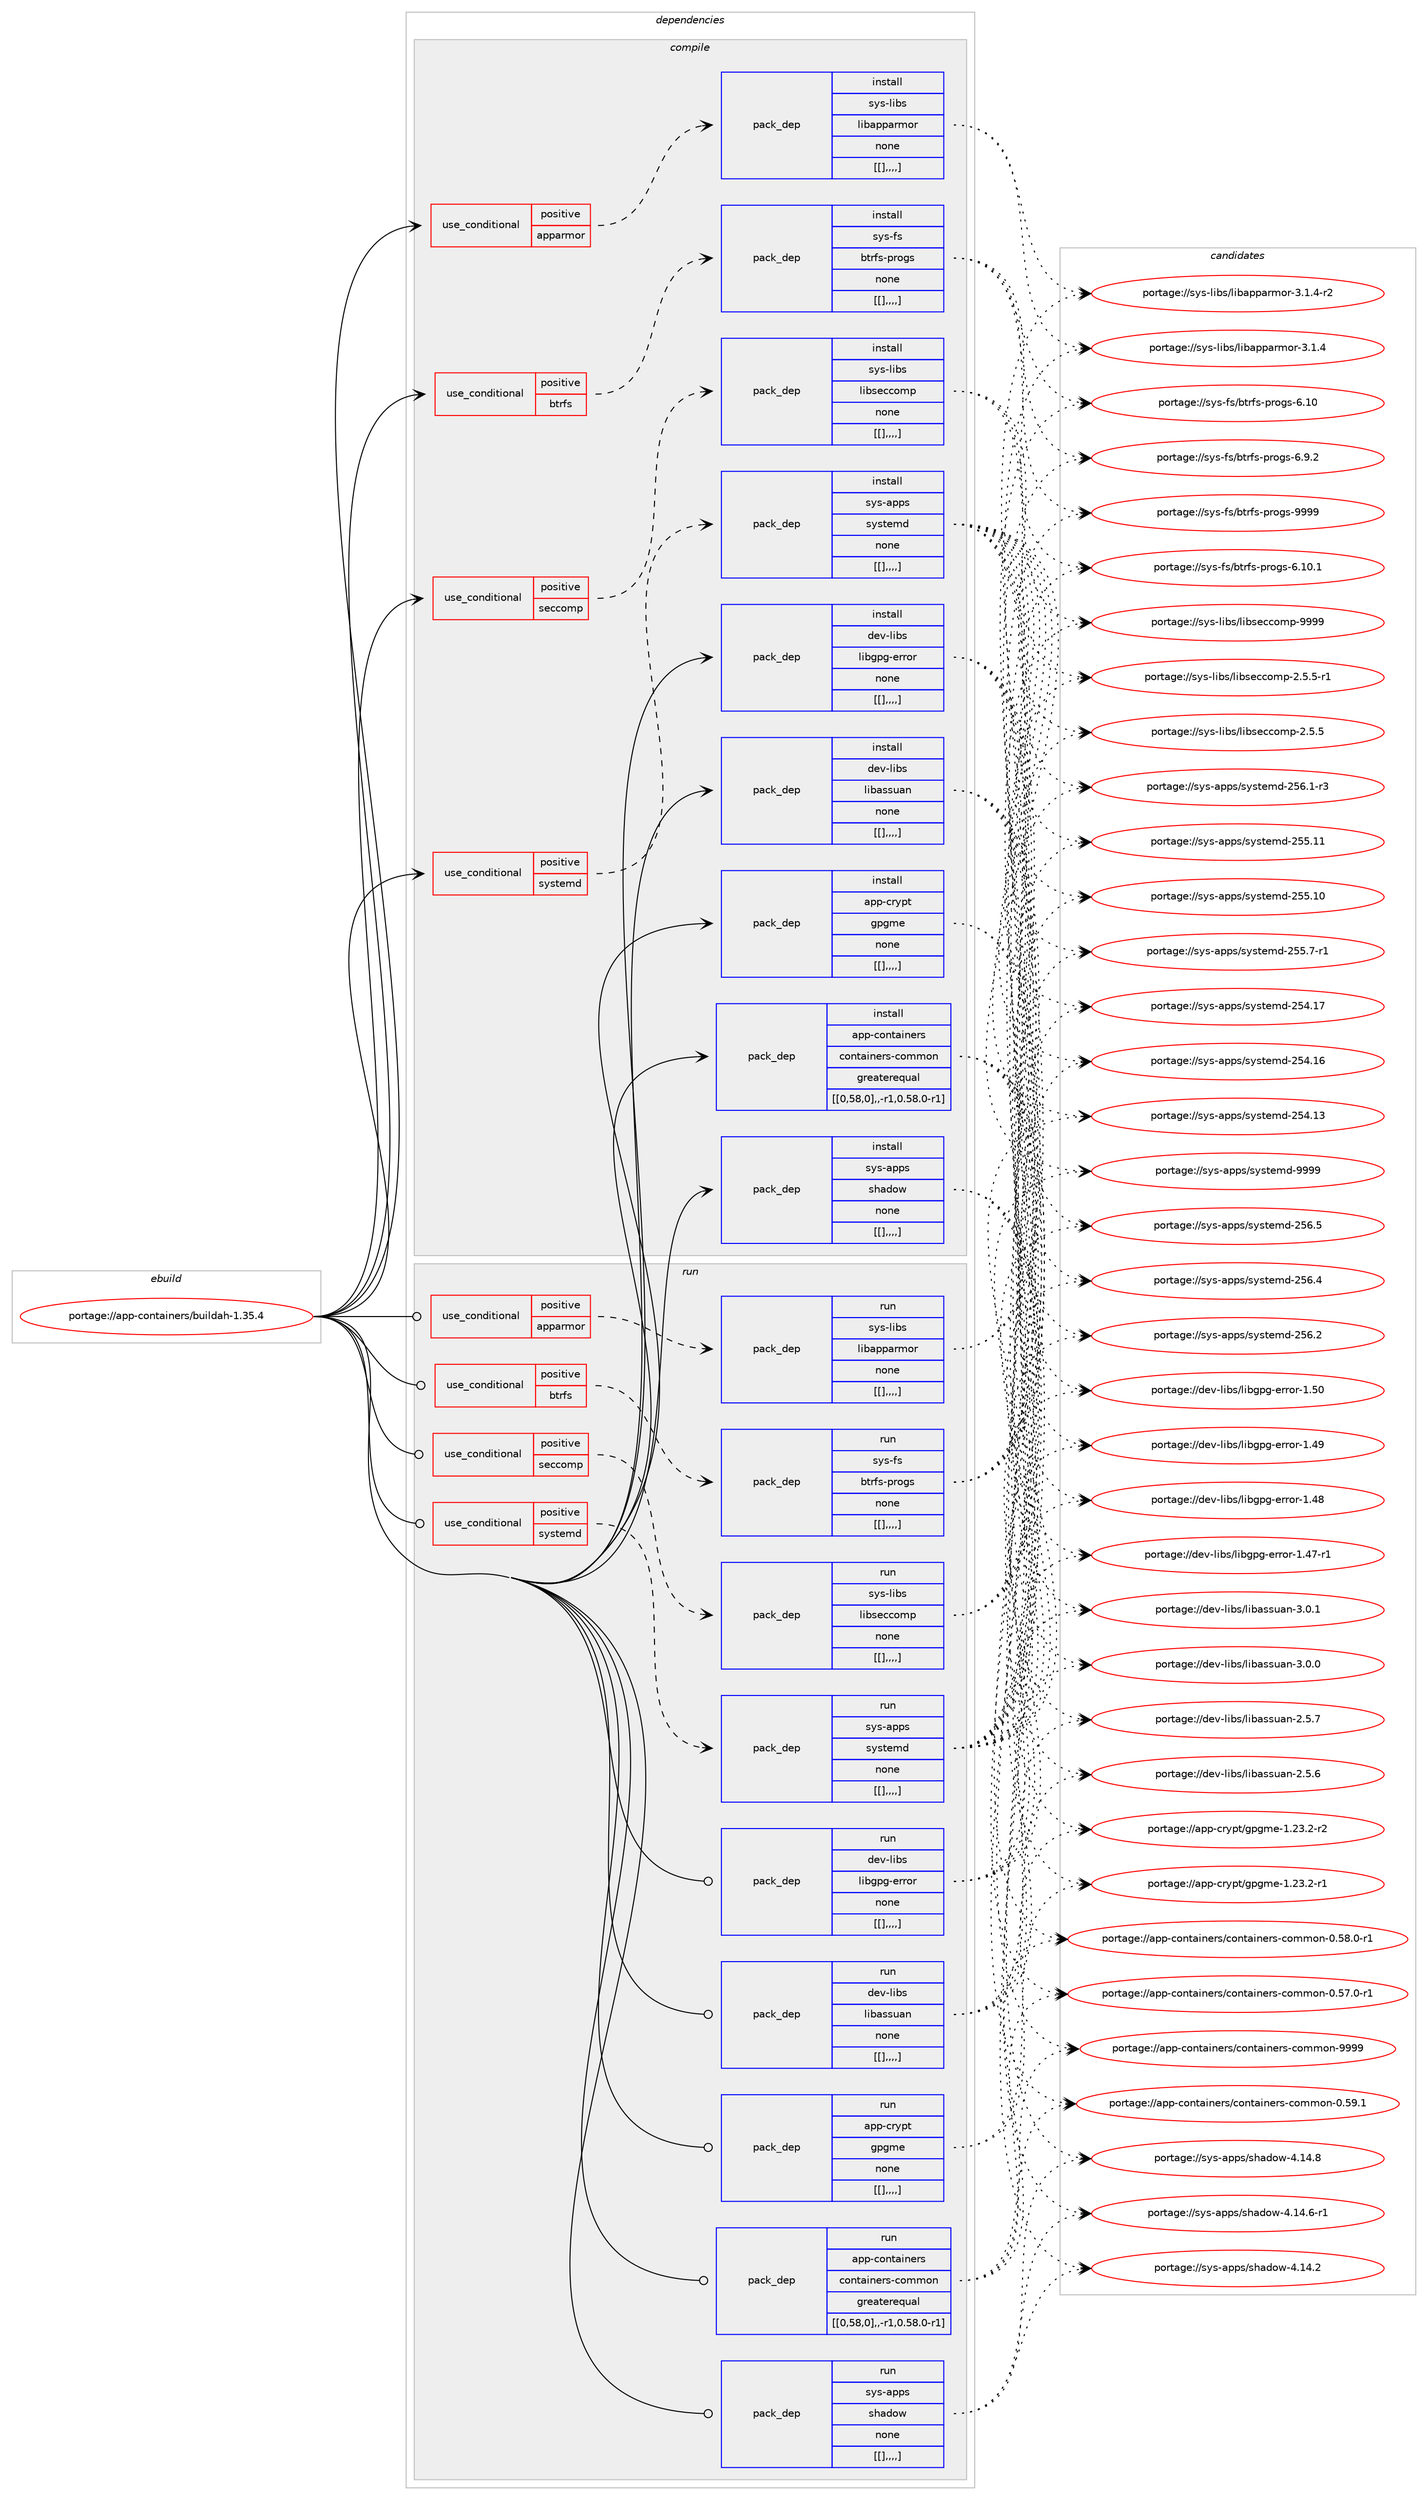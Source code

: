 digraph prolog {

# *************
# Graph options
# *************

newrank=true;
concentrate=true;
compound=true;
graph [rankdir=LR,fontname=Helvetica,fontsize=10,ranksep=1.5];#, ranksep=2.5, nodesep=0.2];
edge  [arrowhead=vee];
node  [fontname=Helvetica,fontsize=10];

# **********
# The ebuild
# **********

subgraph cluster_leftcol {
color=gray;
label=<<i>ebuild</i>>;
id [label="portage://app-containers/buildah-1.35.4", color=red, width=4, href="../app-containers/buildah-1.35.4.svg"];
}

# ****************
# The dependencies
# ****************

subgraph cluster_midcol {
color=gray;
label=<<i>dependencies</i>>;
subgraph cluster_compile {
fillcolor="#eeeeee";
style=filled;
label=<<i>compile</i>>;
subgraph cond3115 {
dependency11282 [label=<<TABLE BORDER="0" CELLBORDER="1" CELLSPACING="0" CELLPADDING="4"><TR><TD ROWSPAN="3" CELLPADDING="10">use_conditional</TD></TR><TR><TD>positive</TD></TR><TR><TD>apparmor</TD></TR></TABLE>>, shape=none, color=red];
subgraph pack8110 {
dependency11283 [label=<<TABLE BORDER="0" CELLBORDER="1" CELLSPACING="0" CELLPADDING="4" WIDTH="220"><TR><TD ROWSPAN="6" CELLPADDING="30">pack_dep</TD></TR><TR><TD WIDTH="110">install</TD></TR><TR><TD>sys-libs</TD></TR><TR><TD>libapparmor</TD></TR><TR><TD>none</TD></TR><TR><TD>[[],,,,]</TD></TR></TABLE>>, shape=none, color=blue];
}
dependency11282:e -> dependency11283:w [weight=20,style="dashed",arrowhead="vee"];
}
id:e -> dependency11282:w [weight=20,style="solid",arrowhead="vee"];
subgraph cond3116 {
dependency11284 [label=<<TABLE BORDER="0" CELLBORDER="1" CELLSPACING="0" CELLPADDING="4"><TR><TD ROWSPAN="3" CELLPADDING="10">use_conditional</TD></TR><TR><TD>positive</TD></TR><TR><TD>btrfs</TD></TR></TABLE>>, shape=none, color=red];
subgraph pack8111 {
dependency11285 [label=<<TABLE BORDER="0" CELLBORDER="1" CELLSPACING="0" CELLPADDING="4" WIDTH="220"><TR><TD ROWSPAN="6" CELLPADDING="30">pack_dep</TD></TR><TR><TD WIDTH="110">install</TD></TR><TR><TD>sys-fs</TD></TR><TR><TD>btrfs-progs</TD></TR><TR><TD>none</TD></TR><TR><TD>[[],,,,]</TD></TR></TABLE>>, shape=none, color=blue];
}
dependency11284:e -> dependency11285:w [weight=20,style="dashed",arrowhead="vee"];
}
id:e -> dependency11284:w [weight=20,style="solid",arrowhead="vee"];
subgraph cond3117 {
dependency11286 [label=<<TABLE BORDER="0" CELLBORDER="1" CELLSPACING="0" CELLPADDING="4"><TR><TD ROWSPAN="3" CELLPADDING="10">use_conditional</TD></TR><TR><TD>positive</TD></TR><TR><TD>seccomp</TD></TR></TABLE>>, shape=none, color=red];
subgraph pack8112 {
dependency11287 [label=<<TABLE BORDER="0" CELLBORDER="1" CELLSPACING="0" CELLPADDING="4" WIDTH="220"><TR><TD ROWSPAN="6" CELLPADDING="30">pack_dep</TD></TR><TR><TD WIDTH="110">install</TD></TR><TR><TD>sys-libs</TD></TR><TR><TD>libseccomp</TD></TR><TR><TD>none</TD></TR><TR><TD>[[],,,,]</TD></TR></TABLE>>, shape=none, color=blue];
}
dependency11286:e -> dependency11287:w [weight=20,style="dashed",arrowhead="vee"];
}
id:e -> dependency11286:w [weight=20,style="solid",arrowhead="vee"];
subgraph cond3118 {
dependency11288 [label=<<TABLE BORDER="0" CELLBORDER="1" CELLSPACING="0" CELLPADDING="4"><TR><TD ROWSPAN="3" CELLPADDING="10">use_conditional</TD></TR><TR><TD>positive</TD></TR><TR><TD>systemd</TD></TR></TABLE>>, shape=none, color=red];
subgraph pack8113 {
dependency11289 [label=<<TABLE BORDER="0" CELLBORDER="1" CELLSPACING="0" CELLPADDING="4" WIDTH="220"><TR><TD ROWSPAN="6" CELLPADDING="30">pack_dep</TD></TR><TR><TD WIDTH="110">install</TD></TR><TR><TD>sys-apps</TD></TR><TR><TD>systemd</TD></TR><TR><TD>none</TD></TR><TR><TD>[[],,,,]</TD></TR></TABLE>>, shape=none, color=blue];
}
dependency11288:e -> dependency11289:w [weight=20,style="dashed",arrowhead="vee"];
}
id:e -> dependency11288:w [weight=20,style="solid",arrowhead="vee"];
subgraph pack8114 {
dependency11290 [label=<<TABLE BORDER="0" CELLBORDER="1" CELLSPACING="0" CELLPADDING="4" WIDTH="220"><TR><TD ROWSPAN="6" CELLPADDING="30">pack_dep</TD></TR><TR><TD WIDTH="110">install</TD></TR><TR><TD>app-containers</TD></TR><TR><TD>containers-common</TD></TR><TR><TD>greaterequal</TD></TR><TR><TD>[[0,58,0],,-r1,0.58.0-r1]</TD></TR></TABLE>>, shape=none, color=blue];
}
id:e -> dependency11290:w [weight=20,style="solid",arrowhead="vee"];
subgraph pack8115 {
dependency11291 [label=<<TABLE BORDER="0" CELLBORDER="1" CELLSPACING="0" CELLPADDING="4" WIDTH="220"><TR><TD ROWSPAN="6" CELLPADDING="30">pack_dep</TD></TR><TR><TD WIDTH="110">install</TD></TR><TR><TD>app-crypt</TD></TR><TR><TD>gpgme</TD></TR><TR><TD>none</TD></TR><TR><TD>[[],,,,]</TD></TR></TABLE>>, shape=none, color=blue];
}
id:e -> dependency11291:w [weight=20,style="solid",arrowhead="vee"];
subgraph pack8116 {
dependency11292 [label=<<TABLE BORDER="0" CELLBORDER="1" CELLSPACING="0" CELLPADDING="4" WIDTH="220"><TR><TD ROWSPAN="6" CELLPADDING="30">pack_dep</TD></TR><TR><TD WIDTH="110">install</TD></TR><TR><TD>dev-libs</TD></TR><TR><TD>libassuan</TD></TR><TR><TD>none</TD></TR><TR><TD>[[],,,,]</TD></TR></TABLE>>, shape=none, color=blue];
}
id:e -> dependency11292:w [weight=20,style="solid",arrowhead="vee"];
subgraph pack8117 {
dependency11293 [label=<<TABLE BORDER="0" CELLBORDER="1" CELLSPACING="0" CELLPADDING="4" WIDTH="220"><TR><TD ROWSPAN="6" CELLPADDING="30">pack_dep</TD></TR><TR><TD WIDTH="110">install</TD></TR><TR><TD>dev-libs</TD></TR><TR><TD>libgpg-error</TD></TR><TR><TD>none</TD></TR><TR><TD>[[],,,,]</TD></TR></TABLE>>, shape=none, color=blue];
}
id:e -> dependency11293:w [weight=20,style="solid",arrowhead="vee"];
subgraph pack8118 {
dependency11294 [label=<<TABLE BORDER="0" CELLBORDER="1" CELLSPACING="0" CELLPADDING="4" WIDTH="220"><TR><TD ROWSPAN="6" CELLPADDING="30">pack_dep</TD></TR><TR><TD WIDTH="110">install</TD></TR><TR><TD>sys-apps</TD></TR><TR><TD>shadow</TD></TR><TR><TD>none</TD></TR><TR><TD>[[],,,,]</TD></TR></TABLE>>, shape=none, color=blue];
}
id:e -> dependency11294:w [weight=20,style="solid",arrowhead="vee"];
}
subgraph cluster_compileandrun {
fillcolor="#eeeeee";
style=filled;
label=<<i>compile and run</i>>;
}
subgraph cluster_run {
fillcolor="#eeeeee";
style=filled;
label=<<i>run</i>>;
subgraph cond3119 {
dependency11295 [label=<<TABLE BORDER="0" CELLBORDER="1" CELLSPACING="0" CELLPADDING="4"><TR><TD ROWSPAN="3" CELLPADDING="10">use_conditional</TD></TR><TR><TD>positive</TD></TR><TR><TD>apparmor</TD></TR></TABLE>>, shape=none, color=red];
subgraph pack8119 {
dependency11296 [label=<<TABLE BORDER="0" CELLBORDER="1" CELLSPACING="0" CELLPADDING="4" WIDTH="220"><TR><TD ROWSPAN="6" CELLPADDING="30">pack_dep</TD></TR><TR><TD WIDTH="110">run</TD></TR><TR><TD>sys-libs</TD></TR><TR><TD>libapparmor</TD></TR><TR><TD>none</TD></TR><TR><TD>[[],,,,]</TD></TR></TABLE>>, shape=none, color=blue];
}
dependency11295:e -> dependency11296:w [weight=20,style="dashed",arrowhead="vee"];
}
id:e -> dependency11295:w [weight=20,style="solid",arrowhead="odot"];
subgraph cond3120 {
dependency11297 [label=<<TABLE BORDER="0" CELLBORDER="1" CELLSPACING="0" CELLPADDING="4"><TR><TD ROWSPAN="3" CELLPADDING="10">use_conditional</TD></TR><TR><TD>positive</TD></TR><TR><TD>btrfs</TD></TR></TABLE>>, shape=none, color=red];
subgraph pack8120 {
dependency11298 [label=<<TABLE BORDER="0" CELLBORDER="1" CELLSPACING="0" CELLPADDING="4" WIDTH="220"><TR><TD ROWSPAN="6" CELLPADDING="30">pack_dep</TD></TR><TR><TD WIDTH="110">run</TD></TR><TR><TD>sys-fs</TD></TR><TR><TD>btrfs-progs</TD></TR><TR><TD>none</TD></TR><TR><TD>[[],,,,]</TD></TR></TABLE>>, shape=none, color=blue];
}
dependency11297:e -> dependency11298:w [weight=20,style="dashed",arrowhead="vee"];
}
id:e -> dependency11297:w [weight=20,style="solid",arrowhead="odot"];
subgraph cond3121 {
dependency11299 [label=<<TABLE BORDER="0" CELLBORDER="1" CELLSPACING="0" CELLPADDING="4"><TR><TD ROWSPAN="3" CELLPADDING="10">use_conditional</TD></TR><TR><TD>positive</TD></TR><TR><TD>seccomp</TD></TR></TABLE>>, shape=none, color=red];
subgraph pack8121 {
dependency11300 [label=<<TABLE BORDER="0" CELLBORDER="1" CELLSPACING="0" CELLPADDING="4" WIDTH="220"><TR><TD ROWSPAN="6" CELLPADDING="30">pack_dep</TD></TR><TR><TD WIDTH="110">run</TD></TR><TR><TD>sys-libs</TD></TR><TR><TD>libseccomp</TD></TR><TR><TD>none</TD></TR><TR><TD>[[],,,,]</TD></TR></TABLE>>, shape=none, color=blue];
}
dependency11299:e -> dependency11300:w [weight=20,style="dashed",arrowhead="vee"];
}
id:e -> dependency11299:w [weight=20,style="solid",arrowhead="odot"];
subgraph cond3122 {
dependency11301 [label=<<TABLE BORDER="0" CELLBORDER="1" CELLSPACING="0" CELLPADDING="4"><TR><TD ROWSPAN="3" CELLPADDING="10">use_conditional</TD></TR><TR><TD>positive</TD></TR><TR><TD>systemd</TD></TR></TABLE>>, shape=none, color=red];
subgraph pack8122 {
dependency11302 [label=<<TABLE BORDER="0" CELLBORDER="1" CELLSPACING="0" CELLPADDING="4" WIDTH="220"><TR><TD ROWSPAN="6" CELLPADDING="30">pack_dep</TD></TR><TR><TD WIDTH="110">run</TD></TR><TR><TD>sys-apps</TD></TR><TR><TD>systemd</TD></TR><TR><TD>none</TD></TR><TR><TD>[[],,,,]</TD></TR></TABLE>>, shape=none, color=blue];
}
dependency11301:e -> dependency11302:w [weight=20,style="dashed",arrowhead="vee"];
}
id:e -> dependency11301:w [weight=20,style="solid",arrowhead="odot"];
subgraph pack8123 {
dependency11303 [label=<<TABLE BORDER="0" CELLBORDER="1" CELLSPACING="0" CELLPADDING="4" WIDTH="220"><TR><TD ROWSPAN="6" CELLPADDING="30">pack_dep</TD></TR><TR><TD WIDTH="110">run</TD></TR><TR><TD>app-containers</TD></TR><TR><TD>containers-common</TD></TR><TR><TD>greaterequal</TD></TR><TR><TD>[[0,58,0],,-r1,0.58.0-r1]</TD></TR></TABLE>>, shape=none, color=blue];
}
id:e -> dependency11303:w [weight=20,style="solid",arrowhead="odot"];
subgraph pack8124 {
dependency11304 [label=<<TABLE BORDER="0" CELLBORDER="1" CELLSPACING="0" CELLPADDING="4" WIDTH="220"><TR><TD ROWSPAN="6" CELLPADDING="30">pack_dep</TD></TR><TR><TD WIDTH="110">run</TD></TR><TR><TD>app-crypt</TD></TR><TR><TD>gpgme</TD></TR><TR><TD>none</TD></TR><TR><TD>[[],,,,]</TD></TR></TABLE>>, shape=none, color=blue];
}
id:e -> dependency11304:w [weight=20,style="solid",arrowhead="odot"];
subgraph pack8125 {
dependency11305 [label=<<TABLE BORDER="0" CELLBORDER="1" CELLSPACING="0" CELLPADDING="4" WIDTH="220"><TR><TD ROWSPAN="6" CELLPADDING="30">pack_dep</TD></TR><TR><TD WIDTH="110">run</TD></TR><TR><TD>dev-libs</TD></TR><TR><TD>libassuan</TD></TR><TR><TD>none</TD></TR><TR><TD>[[],,,,]</TD></TR></TABLE>>, shape=none, color=blue];
}
id:e -> dependency11305:w [weight=20,style="solid",arrowhead="odot"];
subgraph pack8126 {
dependency11306 [label=<<TABLE BORDER="0" CELLBORDER="1" CELLSPACING="0" CELLPADDING="4" WIDTH="220"><TR><TD ROWSPAN="6" CELLPADDING="30">pack_dep</TD></TR><TR><TD WIDTH="110">run</TD></TR><TR><TD>dev-libs</TD></TR><TR><TD>libgpg-error</TD></TR><TR><TD>none</TD></TR><TR><TD>[[],,,,]</TD></TR></TABLE>>, shape=none, color=blue];
}
id:e -> dependency11306:w [weight=20,style="solid",arrowhead="odot"];
subgraph pack8127 {
dependency11307 [label=<<TABLE BORDER="0" CELLBORDER="1" CELLSPACING="0" CELLPADDING="4" WIDTH="220"><TR><TD ROWSPAN="6" CELLPADDING="30">pack_dep</TD></TR><TR><TD WIDTH="110">run</TD></TR><TR><TD>sys-apps</TD></TR><TR><TD>shadow</TD></TR><TR><TD>none</TD></TR><TR><TD>[[],,,,]</TD></TR></TABLE>>, shape=none, color=blue];
}
id:e -> dependency11307:w [weight=20,style="solid",arrowhead="odot"];
}
}

# **************
# The candidates
# **************

subgraph cluster_choices {
rank=same;
color=gray;
label=<<i>candidates</i>>;

subgraph choice8110 {
color=black;
nodesep=1;
choice1151211154510810598115471081059897112112971141091111144551464946524511450 [label="portage://sys-libs/libapparmor-3.1.4-r2", color=red, width=4,href="../sys-libs/libapparmor-3.1.4-r2.svg"];
choice115121115451081059811547108105989711211297114109111114455146494652 [label="portage://sys-libs/libapparmor-3.1.4", color=red, width=4,href="../sys-libs/libapparmor-3.1.4.svg"];
dependency11283:e -> choice1151211154510810598115471081059897112112971141091111144551464946524511450:w [style=dotted,weight="100"];
dependency11283:e -> choice115121115451081059811547108105989711211297114109111114455146494652:w [style=dotted,weight="100"];
}
subgraph choice8111 {
color=black;
nodesep=1;
choice115121115451021154798116114102115451121141111031154557575757 [label="portage://sys-fs/btrfs-progs-9999", color=red, width=4,href="../sys-fs/btrfs-progs-9999.svg"];
choice1151211154510211547981161141021154511211411110311545544649484649 [label="portage://sys-fs/btrfs-progs-6.10.1", color=red, width=4,href="../sys-fs/btrfs-progs-6.10.1.svg"];
choice115121115451021154798116114102115451121141111031154554464948 [label="portage://sys-fs/btrfs-progs-6.10", color=red, width=4,href="../sys-fs/btrfs-progs-6.10.svg"];
choice11512111545102115479811611410211545112114111103115455446574650 [label="portage://sys-fs/btrfs-progs-6.9.2", color=red, width=4,href="../sys-fs/btrfs-progs-6.9.2.svg"];
dependency11285:e -> choice115121115451021154798116114102115451121141111031154557575757:w [style=dotted,weight="100"];
dependency11285:e -> choice1151211154510211547981161141021154511211411110311545544649484649:w [style=dotted,weight="100"];
dependency11285:e -> choice115121115451021154798116114102115451121141111031154554464948:w [style=dotted,weight="100"];
dependency11285:e -> choice11512111545102115479811611410211545112114111103115455446574650:w [style=dotted,weight="100"];
}
subgraph choice8112 {
color=black;
nodesep=1;
choice1151211154510810598115471081059811510199991111091124557575757 [label="portage://sys-libs/libseccomp-9999", color=red, width=4,href="../sys-libs/libseccomp-9999.svg"];
choice1151211154510810598115471081059811510199991111091124550465346534511449 [label="portage://sys-libs/libseccomp-2.5.5-r1", color=red, width=4,href="../sys-libs/libseccomp-2.5.5-r1.svg"];
choice115121115451081059811547108105981151019999111109112455046534653 [label="portage://sys-libs/libseccomp-2.5.5", color=red, width=4,href="../sys-libs/libseccomp-2.5.5.svg"];
dependency11287:e -> choice1151211154510810598115471081059811510199991111091124557575757:w [style=dotted,weight="100"];
dependency11287:e -> choice1151211154510810598115471081059811510199991111091124550465346534511449:w [style=dotted,weight="100"];
dependency11287:e -> choice115121115451081059811547108105981151019999111109112455046534653:w [style=dotted,weight="100"];
}
subgraph choice8113 {
color=black;
nodesep=1;
choice1151211154597112112115471151211151161011091004557575757 [label="portage://sys-apps/systemd-9999", color=red, width=4,href="../sys-apps/systemd-9999.svg"];
choice115121115459711211211547115121115116101109100455053544653 [label="portage://sys-apps/systemd-256.5", color=red, width=4,href="../sys-apps/systemd-256.5.svg"];
choice115121115459711211211547115121115116101109100455053544652 [label="portage://sys-apps/systemd-256.4", color=red, width=4,href="../sys-apps/systemd-256.4.svg"];
choice115121115459711211211547115121115116101109100455053544650 [label="portage://sys-apps/systemd-256.2", color=red, width=4,href="../sys-apps/systemd-256.2.svg"];
choice1151211154597112112115471151211151161011091004550535446494511451 [label="portage://sys-apps/systemd-256.1-r3", color=red, width=4,href="../sys-apps/systemd-256.1-r3.svg"];
choice11512111545971121121154711512111511610110910045505353464949 [label="portage://sys-apps/systemd-255.11", color=red, width=4,href="../sys-apps/systemd-255.11.svg"];
choice11512111545971121121154711512111511610110910045505353464948 [label="portage://sys-apps/systemd-255.10", color=red, width=4,href="../sys-apps/systemd-255.10.svg"];
choice1151211154597112112115471151211151161011091004550535346554511449 [label="portage://sys-apps/systemd-255.7-r1", color=red, width=4,href="../sys-apps/systemd-255.7-r1.svg"];
choice11512111545971121121154711512111511610110910045505352464955 [label="portage://sys-apps/systemd-254.17", color=red, width=4,href="../sys-apps/systemd-254.17.svg"];
choice11512111545971121121154711512111511610110910045505352464954 [label="portage://sys-apps/systemd-254.16", color=red, width=4,href="../sys-apps/systemd-254.16.svg"];
choice11512111545971121121154711512111511610110910045505352464951 [label="portage://sys-apps/systemd-254.13", color=red, width=4,href="../sys-apps/systemd-254.13.svg"];
dependency11289:e -> choice1151211154597112112115471151211151161011091004557575757:w [style=dotted,weight="100"];
dependency11289:e -> choice115121115459711211211547115121115116101109100455053544653:w [style=dotted,weight="100"];
dependency11289:e -> choice115121115459711211211547115121115116101109100455053544652:w [style=dotted,weight="100"];
dependency11289:e -> choice115121115459711211211547115121115116101109100455053544650:w [style=dotted,weight="100"];
dependency11289:e -> choice1151211154597112112115471151211151161011091004550535446494511451:w [style=dotted,weight="100"];
dependency11289:e -> choice11512111545971121121154711512111511610110910045505353464949:w [style=dotted,weight="100"];
dependency11289:e -> choice11512111545971121121154711512111511610110910045505353464948:w [style=dotted,weight="100"];
dependency11289:e -> choice1151211154597112112115471151211151161011091004550535346554511449:w [style=dotted,weight="100"];
dependency11289:e -> choice11512111545971121121154711512111511610110910045505352464955:w [style=dotted,weight="100"];
dependency11289:e -> choice11512111545971121121154711512111511610110910045505352464954:w [style=dotted,weight="100"];
dependency11289:e -> choice11512111545971121121154711512111511610110910045505352464951:w [style=dotted,weight="100"];
}
subgraph choice8114 {
color=black;
nodesep=1;
choice9711211245991111101169710511010111411547991111101169710511010111411545991111091091111104557575757 [label="portage://app-containers/containers-common-9999", color=red, width=4,href="../app-containers/containers-common-9999.svg"];
choice97112112459911111011697105110101114115479911111011697105110101114115459911110910911111045484653574649 [label="portage://app-containers/containers-common-0.59.1", color=red, width=4,href="../app-containers/containers-common-0.59.1.svg"];
choice971121124599111110116971051101011141154799111110116971051101011141154599111109109111110454846535646484511449 [label="portage://app-containers/containers-common-0.58.0-r1", color=red, width=4,href="../app-containers/containers-common-0.58.0-r1.svg"];
choice971121124599111110116971051101011141154799111110116971051101011141154599111109109111110454846535546484511449 [label="portage://app-containers/containers-common-0.57.0-r1", color=red, width=4,href="../app-containers/containers-common-0.57.0-r1.svg"];
dependency11290:e -> choice9711211245991111101169710511010111411547991111101169710511010111411545991111091091111104557575757:w [style=dotted,weight="100"];
dependency11290:e -> choice97112112459911111011697105110101114115479911111011697105110101114115459911110910911111045484653574649:w [style=dotted,weight="100"];
dependency11290:e -> choice971121124599111110116971051101011141154799111110116971051101011141154599111109109111110454846535646484511449:w [style=dotted,weight="100"];
dependency11290:e -> choice971121124599111110116971051101011141154799111110116971051101011141154599111109109111110454846535546484511449:w [style=dotted,weight="100"];
}
subgraph choice8115 {
color=black;
nodesep=1;
choice97112112459911412111211647103112103109101454946505146504511450 [label="portage://app-crypt/gpgme-1.23.2-r2", color=red, width=4,href="../app-crypt/gpgme-1.23.2-r2.svg"];
choice97112112459911412111211647103112103109101454946505146504511449 [label="portage://app-crypt/gpgme-1.23.2-r1", color=red, width=4,href="../app-crypt/gpgme-1.23.2-r1.svg"];
dependency11291:e -> choice97112112459911412111211647103112103109101454946505146504511450:w [style=dotted,weight="100"];
dependency11291:e -> choice97112112459911412111211647103112103109101454946505146504511449:w [style=dotted,weight="100"];
}
subgraph choice8116 {
color=black;
nodesep=1;
choice100101118451081059811547108105989711511511797110455146484649 [label="portage://dev-libs/libassuan-3.0.1", color=red, width=4,href="../dev-libs/libassuan-3.0.1.svg"];
choice100101118451081059811547108105989711511511797110455146484648 [label="portage://dev-libs/libassuan-3.0.0", color=red, width=4,href="../dev-libs/libassuan-3.0.0.svg"];
choice100101118451081059811547108105989711511511797110455046534655 [label="portage://dev-libs/libassuan-2.5.7", color=red, width=4,href="../dev-libs/libassuan-2.5.7.svg"];
choice100101118451081059811547108105989711511511797110455046534654 [label="portage://dev-libs/libassuan-2.5.6", color=red, width=4,href="../dev-libs/libassuan-2.5.6.svg"];
dependency11292:e -> choice100101118451081059811547108105989711511511797110455146484649:w [style=dotted,weight="100"];
dependency11292:e -> choice100101118451081059811547108105989711511511797110455146484648:w [style=dotted,weight="100"];
dependency11292:e -> choice100101118451081059811547108105989711511511797110455046534655:w [style=dotted,weight="100"];
dependency11292:e -> choice100101118451081059811547108105989711511511797110455046534654:w [style=dotted,weight="100"];
}
subgraph choice8117 {
color=black;
nodesep=1;
choice10010111845108105981154710810598103112103451011141141111144549465348 [label="portage://dev-libs/libgpg-error-1.50", color=red, width=4,href="../dev-libs/libgpg-error-1.50.svg"];
choice10010111845108105981154710810598103112103451011141141111144549465257 [label="portage://dev-libs/libgpg-error-1.49", color=red, width=4,href="../dev-libs/libgpg-error-1.49.svg"];
choice10010111845108105981154710810598103112103451011141141111144549465256 [label="portage://dev-libs/libgpg-error-1.48", color=red, width=4,href="../dev-libs/libgpg-error-1.48.svg"];
choice100101118451081059811547108105981031121034510111411411111445494652554511449 [label="portage://dev-libs/libgpg-error-1.47-r1", color=red, width=4,href="../dev-libs/libgpg-error-1.47-r1.svg"];
dependency11293:e -> choice10010111845108105981154710810598103112103451011141141111144549465348:w [style=dotted,weight="100"];
dependency11293:e -> choice10010111845108105981154710810598103112103451011141141111144549465257:w [style=dotted,weight="100"];
dependency11293:e -> choice10010111845108105981154710810598103112103451011141141111144549465256:w [style=dotted,weight="100"];
dependency11293:e -> choice100101118451081059811547108105981031121034510111411411111445494652554511449:w [style=dotted,weight="100"];
}
subgraph choice8118 {
color=black;
nodesep=1;
choice1151211154597112112115471151049710011111945524649524656 [label="portage://sys-apps/shadow-4.14.8", color=red, width=4,href="../sys-apps/shadow-4.14.8.svg"];
choice11512111545971121121154711510497100111119455246495246544511449 [label="portage://sys-apps/shadow-4.14.6-r1", color=red, width=4,href="../sys-apps/shadow-4.14.6-r1.svg"];
choice1151211154597112112115471151049710011111945524649524650 [label="portage://sys-apps/shadow-4.14.2", color=red, width=4,href="../sys-apps/shadow-4.14.2.svg"];
dependency11294:e -> choice1151211154597112112115471151049710011111945524649524656:w [style=dotted,weight="100"];
dependency11294:e -> choice11512111545971121121154711510497100111119455246495246544511449:w [style=dotted,weight="100"];
dependency11294:e -> choice1151211154597112112115471151049710011111945524649524650:w [style=dotted,weight="100"];
}
subgraph choice8119 {
color=black;
nodesep=1;
choice1151211154510810598115471081059897112112971141091111144551464946524511450 [label="portage://sys-libs/libapparmor-3.1.4-r2", color=red, width=4,href="../sys-libs/libapparmor-3.1.4-r2.svg"];
choice115121115451081059811547108105989711211297114109111114455146494652 [label="portage://sys-libs/libapparmor-3.1.4", color=red, width=4,href="../sys-libs/libapparmor-3.1.4.svg"];
dependency11296:e -> choice1151211154510810598115471081059897112112971141091111144551464946524511450:w [style=dotted,weight="100"];
dependency11296:e -> choice115121115451081059811547108105989711211297114109111114455146494652:w [style=dotted,weight="100"];
}
subgraph choice8120 {
color=black;
nodesep=1;
choice115121115451021154798116114102115451121141111031154557575757 [label="portage://sys-fs/btrfs-progs-9999", color=red, width=4,href="../sys-fs/btrfs-progs-9999.svg"];
choice1151211154510211547981161141021154511211411110311545544649484649 [label="portage://sys-fs/btrfs-progs-6.10.1", color=red, width=4,href="../sys-fs/btrfs-progs-6.10.1.svg"];
choice115121115451021154798116114102115451121141111031154554464948 [label="portage://sys-fs/btrfs-progs-6.10", color=red, width=4,href="../sys-fs/btrfs-progs-6.10.svg"];
choice11512111545102115479811611410211545112114111103115455446574650 [label="portage://sys-fs/btrfs-progs-6.9.2", color=red, width=4,href="../sys-fs/btrfs-progs-6.9.2.svg"];
dependency11298:e -> choice115121115451021154798116114102115451121141111031154557575757:w [style=dotted,weight="100"];
dependency11298:e -> choice1151211154510211547981161141021154511211411110311545544649484649:w [style=dotted,weight="100"];
dependency11298:e -> choice115121115451021154798116114102115451121141111031154554464948:w [style=dotted,weight="100"];
dependency11298:e -> choice11512111545102115479811611410211545112114111103115455446574650:w [style=dotted,weight="100"];
}
subgraph choice8121 {
color=black;
nodesep=1;
choice1151211154510810598115471081059811510199991111091124557575757 [label="portage://sys-libs/libseccomp-9999", color=red, width=4,href="../sys-libs/libseccomp-9999.svg"];
choice1151211154510810598115471081059811510199991111091124550465346534511449 [label="portage://sys-libs/libseccomp-2.5.5-r1", color=red, width=4,href="../sys-libs/libseccomp-2.5.5-r1.svg"];
choice115121115451081059811547108105981151019999111109112455046534653 [label="portage://sys-libs/libseccomp-2.5.5", color=red, width=4,href="../sys-libs/libseccomp-2.5.5.svg"];
dependency11300:e -> choice1151211154510810598115471081059811510199991111091124557575757:w [style=dotted,weight="100"];
dependency11300:e -> choice1151211154510810598115471081059811510199991111091124550465346534511449:w [style=dotted,weight="100"];
dependency11300:e -> choice115121115451081059811547108105981151019999111109112455046534653:w [style=dotted,weight="100"];
}
subgraph choice8122 {
color=black;
nodesep=1;
choice1151211154597112112115471151211151161011091004557575757 [label="portage://sys-apps/systemd-9999", color=red, width=4,href="../sys-apps/systemd-9999.svg"];
choice115121115459711211211547115121115116101109100455053544653 [label="portage://sys-apps/systemd-256.5", color=red, width=4,href="../sys-apps/systemd-256.5.svg"];
choice115121115459711211211547115121115116101109100455053544652 [label="portage://sys-apps/systemd-256.4", color=red, width=4,href="../sys-apps/systemd-256.4.svg"];
choice115121115459711211211547115121115116101109100455053544650 [label="portage://sys-apps/systemd-256.2", color=red, width=4,href="../sys-apps/systemd-256.2.svg"];
choice1151211154597112112115471151211151161011091004550535446494511451 [label="portage://sys-apps/systemd-256.1-r3", color=red, width=4,href="../sys-apps/systemd-256.1-r3.svg"];
choice11512111545971121121154711512111511610110910045505353464949 [label="portage://sys-apps/systemd-255.11", color=red, width=4,href="../sys-apps/systemd-255.11.svg"];
choice11512111545971121121154711512111511610110910045505353464948 [label="portage://sys-apps/systemd-255.10", color=red, width=4,href="../sys-apps/systemd-255.10.svg"];
choice1151211154597112112115471151211151161011091004550535346554511449 [label="portage://sys-apps/systemd-255.7-r1", color=red, width=4,href="../sys-apps/systemd-255.7-r1.svg"];
choice11512111545971121121154711512111511610110910045505352464955 [label="portage://sys-apps/systemd-254.17", color=red, width=4,href="../sys-apps/systemd-254.17.svg"];
choice11512111545971121121154711512111511610110910045505352464954 [label="portage://sys-apps/systemd-254.16", color=red, width=4,href="../sys-apps/systemd-254.16.svg"];
choice11512111545971121121154711512111511610110910045505352464951 [label="portage://sys-apps/systemd-254.13", color=red, width=4,href="../sys-apps/systemd-254.13.svg"];
dependency11302:e -> choice1151211154597112112115471151211151161011091004557575757:w [style=dotted,weight="100"];
dependency11302:e -> choice115121115459711211211547115121115116101109100455053544653:w [style=dotted,weight="100"];
dependency11302:e -> choice115121115459711211211547115121115116101109100455053544652:w [style=dotted,weight="100"];
dependency11302:e -> choice115121115459711211211547115121115116101109100455053544650:w [style=dotted,weight="100"];
dependency11302:e -> choice1151211154597112112115471151211151161011091004550535446494511451:w [style=dotted,weight="100"];
dependency11302:e -> choice11512111545971121121154711512111511610110910045505353464949:w [style=dotted,weight="100"];
dependency11302:e -> choice11512111545971121121154711512111511610110910045505353464948:w [style=dotted,weight="100"];
dependency11302:e -> choice1151211154597112112115471151211151161011091004550535346554511449:w [style=dotted,weight="100"];
dependency11302:e -> choice11512111545971121121154711512111511610110910045505352464955:w [style=dotted,weight="100"];
dependency11302:e -> choice11512111545971121121154711512111511610110910045505352464954:w [style=dotted,weight="100"];
dependency11302:e -> choice11512111545971121121154711512111511610110910045505352464951:w [style=dotted,weight="100"];
}
subgraph choice8123 {
color=black;
nodesep=1;
choice9711211245991111101169710511010111411547991111101169710511010111411545991111091091111104557575757 [label="portage://app-containers/containers-common-9999", color=red, width=4,href="../app-containers/containers-common-9999.svg"];
choice97112112459911111011697105110101114115479911111011697105110101114115459911110910911111045484653574649 [label="portage://app-containers/containers-common-0.59.1", color=red, width=4,href="../app-containers/containers-common-0.59.1.svg"];
choice971121124599111110116971051101011141154799111110116971051101011141154599111109109111110454846535646484511449 [label="portage://app-containers/containers-common-0.58.0-r1", color=red, width=4,href="../app-containers/containers-common-0.58.0-r1.svg"];
choice971121124599111110116971051101011141154799111110116971051101011141154599111109109111110454846535546484511449 [label="portage://app-containers/containers-common-0.57.0-r1", color=red, width=4,href="../app-containers/containers-common-0.57.0-r1.svg"];
dependency11303:e -> choice9711211245991111101169710511010111411547991111101169710511010111411545991111091091111104557575757:w [style=dotted,weight="100"];
dependency11303:e -> choice97112112459911111011697105110101114115479911111011697105110101114115459911110910911111045484653574649:w [style=dotted,weight="100"];
dependency11303:e -> choice971121124599111110116971051101011141154799111110116971051101011141154599111109109111110454846535646484511449:w [style=dotted,weight="100"];
dependency11303:e -> choice971121124599111110116971051101011141154799111110116971051101011141154599111109109111110454846535546484511449:w [style=dotted,weight="100"];
}
subgraph choice8124 {
color=black;
nodesep=1;
choice97112112459911412111211647103112103109101454946505146504511450 [label="portage://app-crypt/gpgme-1.23.2-r2", color=red, width=4,href="../app-crypt/gpgme-1.23.2-r2.svg"];
choice97112112459911412111211647103112103109101454946505146504511449 [label="portage://app-crypt/gpgme-1.23.2-r1", color=red, width=4,href="../app-crypt/gpgme-1.23.2-r1.svg"];
dependency11304:e -> choice97112112459911412111211647103112103109101454946505146504511450:w [style=dotted,weight="100"];
dependency11304:e -> choice97112112459911412111211647103112103109101454946505146504511449:w [style=dotted,weight="100"];
}
subgraph choice8125 {
color=black;
nodesep=1;
choice100101118451081059811547108105989711511511797110455146484649 [label="portage://dev-libs/libassuan-3.0.1", color=red, width=4,href="../dev-libs/libassuan-3.0.1.svg"];
choice100101118451081059811547108105989711511511797110455146484648 [label="portage://dev-libs/libassuan-3.0.0", color=red, width=4,href="../dev-libs/libassuan-3.0.0.svg"];
choice100101118451081059811547108105989711511511797110455046534655 [label="portage://dev-libs/libassuan-2.5.7", color=red, width=4,href="../dev-libs/libassuan-2.5.7.svg"];
choice100101118451081059811547108105989711511511797110455046534654 [label="portage://dev-libs/libassuan-2.5.6", color=red, width=4,href="../dev-libs/libassuan-2.5.6.svg"];
dependency11305:e -> choice100101118451081059811547108105989711511511797110455146484649:w [style=dotted,weight="100"];
dependency11305:e -> choice100101118451081059811547108105989711511511797110455146484648:w [style=dotted,weight="100"];
dependency11305:e -> choice100101118451081059811547108105989711511511797110455046534655:w [style=dotted,weight="100"];
dependency11305:e -> choice100101118451081059811547108105989711511511797110455046534654:w [style=dotted,weight="100"];
}
subgraph choice8126 {
color=black;
nodesep=1;
choice10010111845108105981154710810598103112103451011141141111144549465348 [label="portage://dev-libs/libgpg-error-1.50", color=red, width=4,href="../dev-libs/libgpg-error-1.50.svg"];
choice10010111845108105981154710810598103112103451011141141111144549465257 [label="portage://dev-libs/libgpg-error-1.49", color=red, width=4,href="../dev-libs/libgpg-error-1.49.svg"];
choice10010111845108105981154710810598103112103451011141141111144549465256 [label="portage://dev-libs/libgpg-error-1.48", color=red, width=4,href="../dev-libs/libgpg-error-1.48.svg"];
choice100101118451081059811547108105981031121034510111411411111445494652554511449 [label="portage://dev-libs/libgpg-error-1.47-r1", color=red, width=4,href="../dev-libs/libgpg-error-1.47-r1.svg"];
dependency11306:e -> choice10010111845108105981154710810598103112103451011141141111144549465348:w [style=dotted,weight="100"];
dependency11306:e -> choice10010111845108105981154710810598103112103451011141141111144549465257:w [style=dotted,weight="100"];
dependency11306:e -> choice10010111845108105981154710810598103112103451011141141111144549465256:w [style=dotted,weight="100"];
dependency11306:e -> choice100101118451081059811547108105981031121034510111411411111445494652554511449:w [style=dotted,weight="100"];
}
subgraph choice8127 {
color=black;
nodesep=1;
choice1151211154597112112115471151049710011111945524649524656 [label="portage://sys-apps/shadow-4.14.8", color=red, width=4,href="../sys-apps/shadow-4.14.8.svg"];
choice11512111545971121121154711510497100111119455246495246544511449 [label="portage://sys-apps/shadow-4.14.6-r1", color=red, width=4,href="../sys-apps/shadow-4.14.6-r1.svg"];
choice1151211154597112112115471151049710011111945524649524650 [label="portage://sys-apps/shadow-4.14.2", color=red, width=4,href="../sys-apps/shadow-4.14.2.svg"];
dependency11307:e -> choice1151211154597112112115471151049710011111945524649524656:w [style=dotted,weight="100"];
dependency11307:e -> choice11512111545971121121154711510497100111119455246495246544511449:w [style=dotted,weight="100"];
dependency11307:e -> choice1151211154597112112115471151049710011111945524649524650:w [style=dotted,weight="100"];
}
}

}
